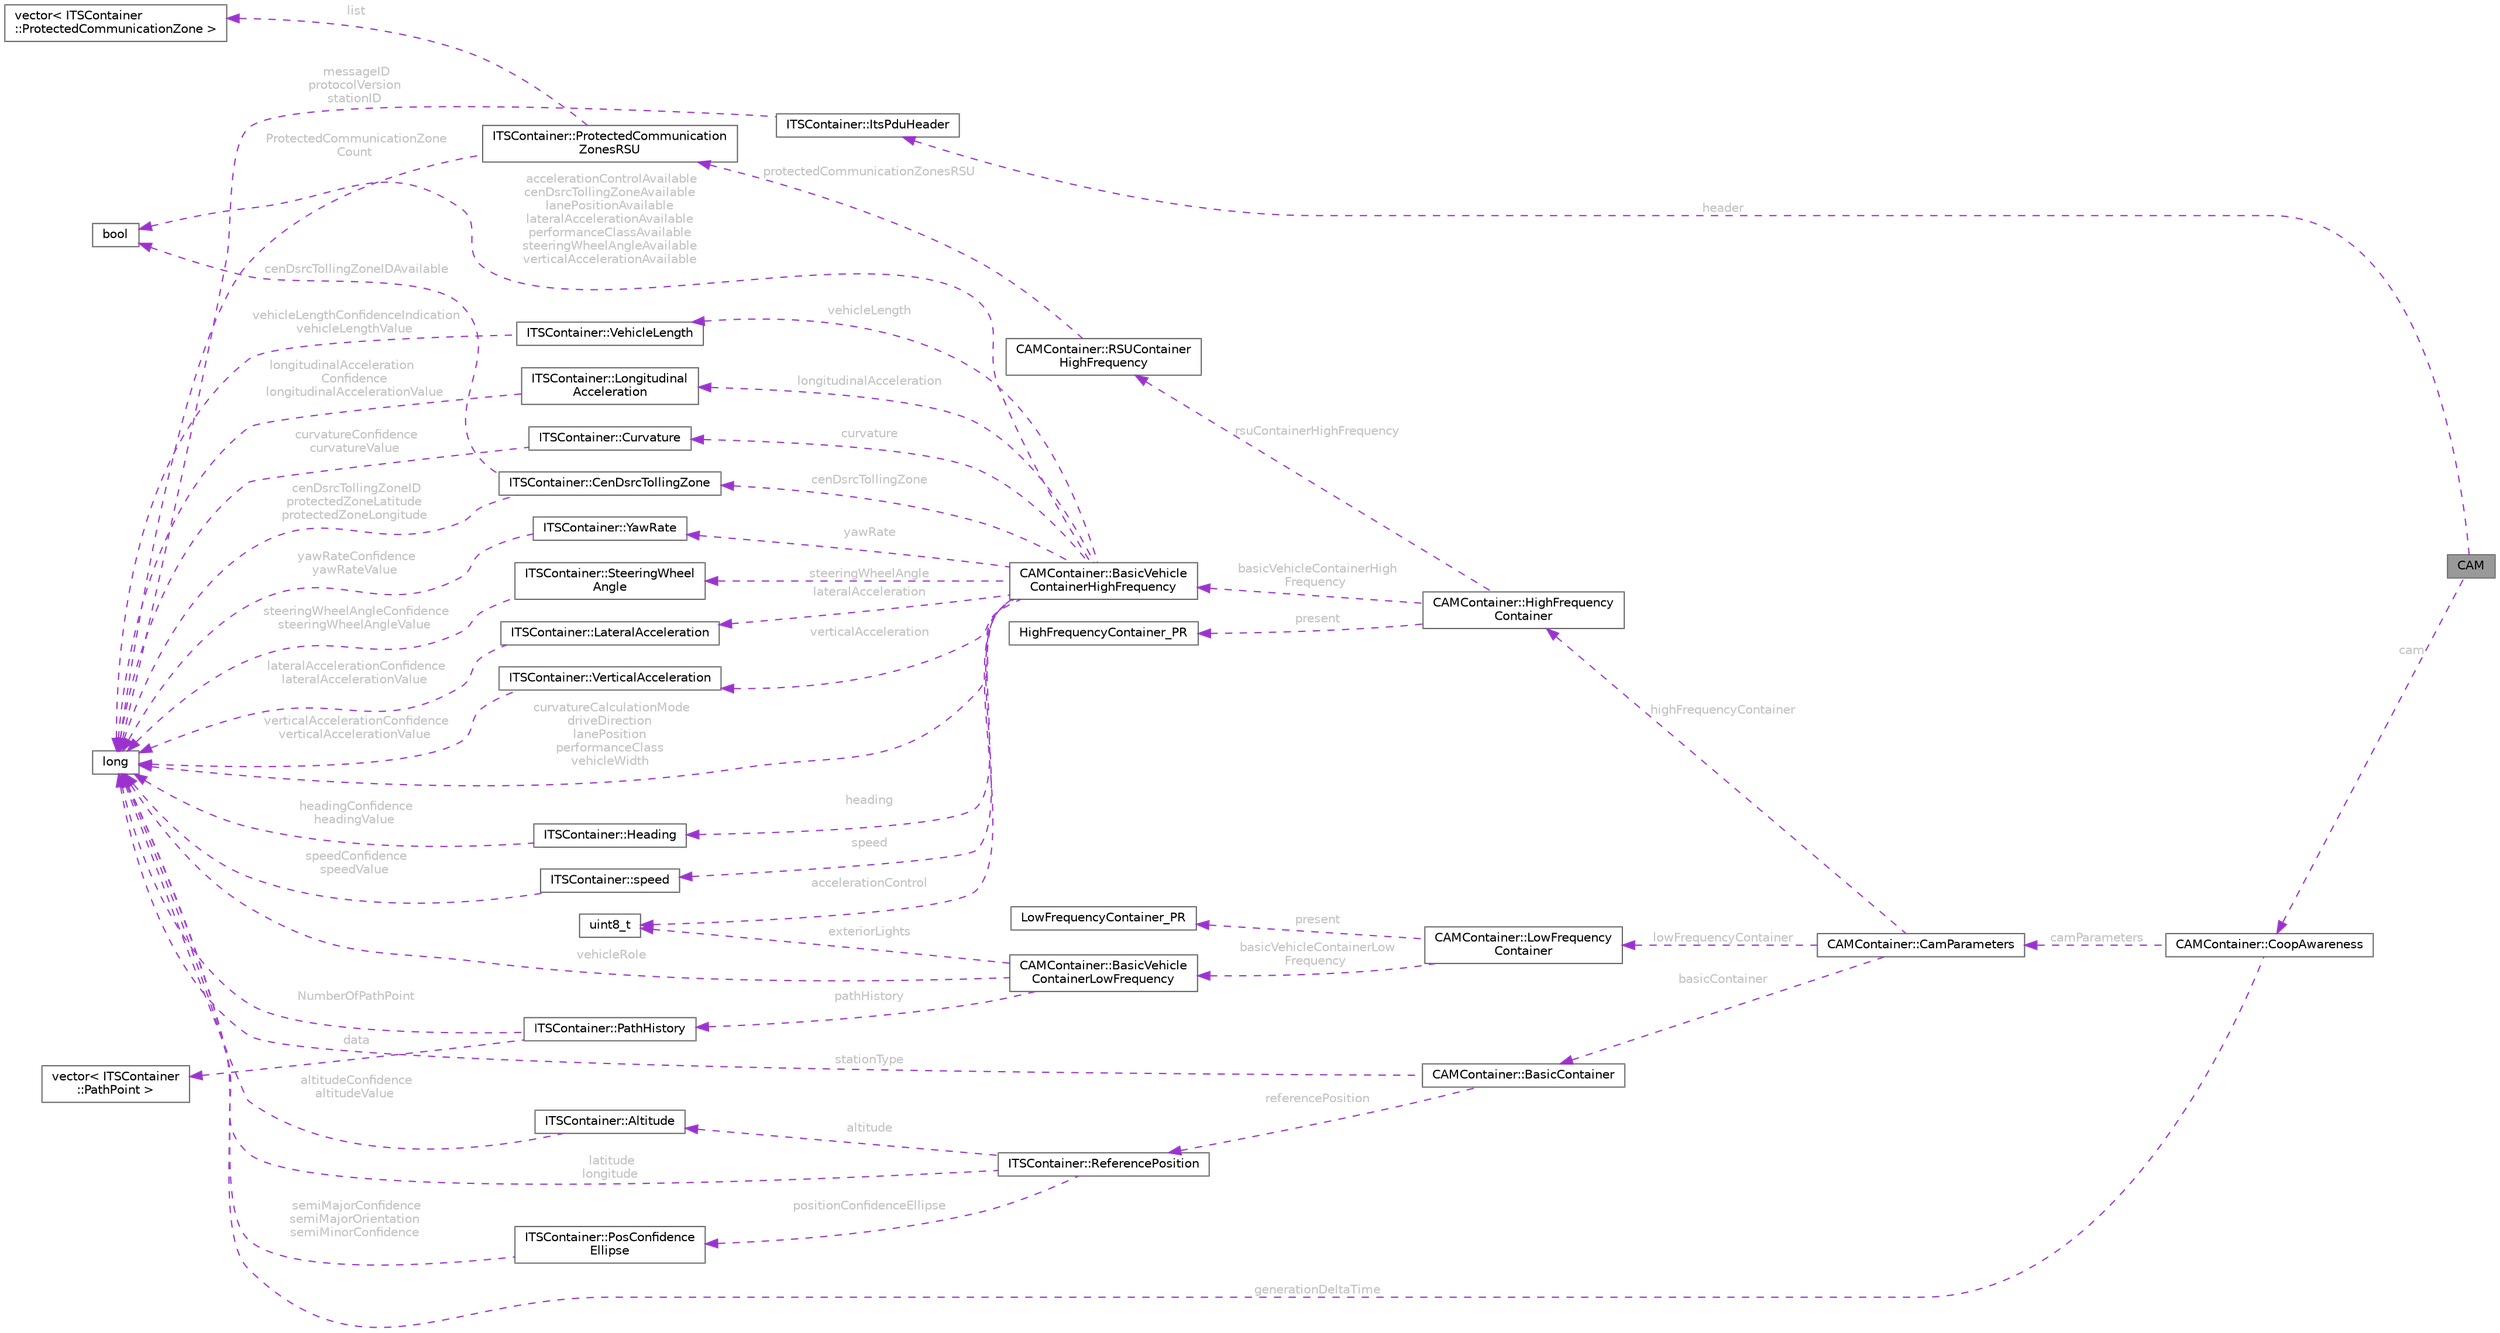 digraph "CAM"
{
 // INTERACTIVE_SVG=YES
 // LATEX_PDF_SIZE
  bgcolor="transparent";
  edge [fontname=Helvetica,fontsize=10,labelfontname=Helvetica,labelfontsize=10];
  node [fontname=Helvetica,fontsize=10,shape=box,height=0.2,width=0.4];
  rankdir="LR";
  Node1 [id="Node000001",label="CAM",height=0.2,width=0.4,color="gray40", fillcolor="grey60", style="filled", fontcolor="black",tooltip=" "];
  Node2 -> Node1 [id="edge1_Node000001_Node000002",dir="back",color="darkorchid3",style="dashed",tooltip=" ",label=" header",fontcolor="grey" ];
  Node2 [id="Node000002",label="ITSContainer::ItsPduHeader",height=0.2,width=0.4,color="gray40", fillcolor="white", style="filled",URL="$d0/d65/structITSContainer_1_1ItsPduHeader.html",tooltip=" "];
  Node3 -> Node2 [id="edge2_Node000002_Node000003",dir="back",color="darkorchid3",style="dashed",tooltip=" ",label=" messageID\nprotocolVersion\nstationID",fontcolor="grey" ];
  Node3 [id="Node000003",label="long",height=0.2,width=0.4,color="gray40", fillcolor="white", style="filled",tooltip=" "];
  Node4 -> Node1 [id="edge3_Node000001_Node000004",dir="back",color="darkorchid3",style="dashed",tooltip=" ",label=" cam",fontcolor="grey" ];
  Node4 [id="Node000004",label="CAMContainer::CoopAwareness",height=0.2,width=0.4,color="gray40", fillcolor="white", style="filled",URL="$d4/d07/structCAMContainer_1_1CoopAwareness.html",tooltip=" "];
  Node3 -> Node4 [id="edge4_Node000004_Node000003",dir="back",color="darkorchid3",style="dashed",tooltip=" ",label=" generationDeltaTime",fontcolor="grey" ];
  Node5 -> Node4 [id="edge5_Node000004_Node000005",dir="back",color="darkorchid3",style="dashed",tooltip=" ",label=" camParameters",fontcolor="grey" ];
  Node5 [id="Node000005",label="CAMContainer::CamParameters",height=0.2,width=0.4,color="gray40", fillcolor="white", style="filled",URL="$df/dcb/structCAMContainer_1_1CamParameters.html",tooltip=" "];
  Node6 -> Node5 [id="edge6_Node000005_Node000006",dir="back",color="darkorchid3",style="dashed",tooltip=" ",label=" basicContainer",fontcolor="grey" ];
  Node6 [id="Node000006",label="CAMContainer::BasicContainer",height=0.2,width=0.4,color="gray40", fillcolor="white", style="filled",URL="$d2/de8/structCAMContainer_1_1BasicContainer.html",tooltip=" "];
  Node3 -> Node6 [id="edge7_Node000006_Node000003",dir="back",color="darkorchid3",style="dashed",tooltip=" ",label=" stationType",fontcolor="grey" ];
  Node7 -> Node6 [id="edge8_Node000006_Node000007",dir="back",color="darkorchid3",style="dashed",tooltip=" ",label=" referencePosition",fontcolor="grey" ];
  Node7 [id="Node000007",label="ITSContainer::ReferencePosition",height=0.2,width=0.4,color="gray40", fillcolor="white", style="filled",URL="$d9/da9/structITSContainer_1_1ReferencePosition.html",tooltip=" "];
  Node3 -> Node7 [id="edge9_Node000007_Node000003",dir="back",color="darkorchid3",style="dashed",tooltip=" ",label=" latitude\nlongitude",fontcolor="grey" ];
  Node8 -> Node7 [id="edge10_Node000007_Node000008",dir="back",color="darkorchid3",style="dashed",tooltip=" ",label=" positionConfidenceEllipse",fontcolor="grey" ];
  Node8 [id="Node000008",label="ITSContainer::PosConfidence\lEllipse",height=0.2,width=0.4,color="gray40", fillcolor="white", style="filled",URL="$de/d7e/structITSContainer_1_1PosConfidenceEllipse.html",tooltip=" "];
  Node3 -> Node8 [id="edge11_Node000008_Node000003",dir="back",color="darkorchid3",style="dashed",tooltip=" ",label=" semiMajorConfidence\nsemiMajorOrientation\nsemiMinorConfidence",fontcolor="grey" ];
  Node9 -> Node7 [id="edge12_Node000007_Node000009",dir="back",color="darkorchid3",style="dashed",tooltip=" ",label=" altitude",fontcolor="grey" ];
  Node9 [id="Node000009",label="ITSContainer::Altitude",height=0.2,width=0.4,color="gray40", fillcolor="white", style="filled",URL="$d0/db6/structITSContainer_1_1Altitude.html",tooltip=" "];
  Node3 -> Node9 [id="edge13_Node000009_Node000003",dir="back",color="darkorchid3",style="dashed",tooltip=" ",label=" altitudeConfidence\naltitudeValue",fontcolor="grey" ];
  Node10 -> Node5 [id="edge14_Node000005_Node000010",dir="back",color="darkorchid3",style="dashed",tooltip=" ",label=" highFrequencyContainer",fontcolor="grey" ];
  Node10 [id="Node000010",label="CAMContainer::HighFrequency\lContainer",height=0.2,width=0.4,color="gray40", fillcolor="white", style="filled",URL="$dc/d2b/structCAMContainer_1_1HighFrequencyContainer.html",tooltip=" "];
  Node11 -> Node10 [id="edge15_Node000010_Node000011",dir="back",color="darkorchid3",style="dashed",tooltip=" ",label=" present",fontcolor="grey" ];
  Node11 [id="Node000011",label="HighFrequencyContainer_PR",height=0.2,width=0.4,color="gray40", fillcolor="white", style="filled",tooltip=" "];
  Node12 -> Node10 [id="edge16_Node000010_Node000012",dir="back",color="darkorchid3",style="dashed",tooltip=" ",label=" basicVehicleContainerHigh\lFrequency",fontcolor="grey" ];
  Node12 [id="Node000012",label="CAMContainer::BasicVehicle\lContainerHighFrequency",height=0.2,width=0.4,color="gray40", fillcolor="white", style="filled",URL="$d5/d2e/structCAMContainer_1_1BasicVehicleContainerHighFrequency.html",tooltip=" "];
  Node13 -> Node12 [id="edge17_Node000012_Node000013",dir="back",color="darkorchid3",style="dashed",tooltip=" ",label=" heading",fontcolor="grey" ];
  Node13 [id="Node000013",label="ITSContainer::Heading",height=0.2,width=0.4,color="gray40", fillcolor="white", style="filled",URL="$de/d41/structITSContainer_1_1Heading.html",tooltip=" "];
  Node3 -> Node13 [id="edge18_Node000013_Node000003",dir="back",color="darkorchid3",style="dashed",tooltip=" ",label=" headingConfidence\nheadingValue",fontcolor="grey" ];
  Node14 -> Node12 [id="edge19_Node000012_Node000014",dir="back",color="darkorchid3",style="dashed",tooltip=" ",label=" speed",fontcolor="grey" ];
  Node14 [id="Node000014",label="ITSContainer::speed",height=0.2,width=0.4,color="gray40", fillcolor="white", style="filled",URL="$d9/d8a/structITSContainer_1_1speed.html",tooltip=" "];
  Node3 -> Node14 [id="edge20_Node000014_Node000003",dir="back",color="darkorchid3",style="dashed",tooltip=" ",label=" speedConfidence\nspeedValue",fontcolor="grey" ];
  Node3 -> Node12 [id="edge21_Node000012_Node000003",dir="back",color="darkorchid3",style="dashed",tooltip=" ",label=" curvatureCalculationMode\ndriveDirection\nlanePosition\nperformanceClass\nvehicleWidth",fontcolor="grey" ];
  Node15 -> Node12 [id="edge22_Node000012_Node000015",dir="back",color="darkorchid3",style="dashed",tooltip=" ",label=" vehicleLength",fontcolor="grey" ];
  Node15 [id="Node000015",label="ITSContainer::VehicleLength",height=0.2,width=0.4,color="gray40", fillcolor="white", style="filled",URL="$d4/dff/structITSContainer_1_1VehicleLength.html",tooltip=" "];
  Node3 -> Node15 [id="edge23_Node000015_Node000003",dir="back",color="darkorchid3",style="dashed",tooltip=" ",label=" vehicleLengthConfidenceIndication\nvehicleLengthValue",fontcolor="grey" ];
  Node16 -> Node12 [id="edge24_Node000012_Node000016",dir="back",color="darkorchid3",style="dashed",tooltip=" ",label=" longitudinalAcceleration",fontcolor="grey" ];
  Node16 [id="Node000016",label="ITSContainer::Longitudinal\lAcceleration",height=0.2,width=0.4,color="gray40", fillcolor="white", style="filled",URL="$d5/d45/structITSContainer_1_1LongitudinalAcceleration.html",tooltip=" "];
  Node3 -> Node16 [id="edge25_Node000016_Node000003",dir="back",color="darkorchid3",style="dashed",tooltip=" ",label=" longitudinalAcceleration\lConfidence\nlongitudinalAccelerationValue",fontcolor="grey" ];
  Node17 -> Node12 [id="edge26_Node000012_Node000017",dir="back",color="darkorchid3",style="dashed",tooltip=" ",label=" curvature",fontcolor="grey" ];
  Node17 [id="Node000017",label="ITSContainer::Curvature",height=0.2,width=0.4,color="gray40", fillcolor="white", style="filled",URL="$d1/df4/structITSContainer_1_1Curvature.html",tooltip=" "];
  Node3 -> Node17 [id="edge27_Node000017_Node000003",dir="back",color="darkorchid3",style="dashed",tooltip=" ",label=" curvatureConfidence\ncurvatureValue",fontcolor="grey" ];
  Node18 -> Node12 [id="edge28_Node000012_Node000018",dir="back",color="darkorchid3",style="dashed",tooltip=" ",label=" yawRate",fontcolor="grey" ];
  Node18 [id="Node000018",label="ITSContainer::YawRate",height=0.2,width=0.4,color="gray40", fillcolor="white", style="filled",URL="$d8/db5/structITSContainer_1_1YawRate.html",tooltip=" "];
  Node3 -> Node18 [id="edge29_Node000018_Node000003",dir="back",color="darkorchid3",style="dashed",tooltip=" ",label=" yawRateConfidence\nyawRateValue",fontcolor="grey" ];
  Node19 -> Node12 [id="edge30_Node000012_Node000019",dir="back",color="darkorchid3",style="dashed",tooltip=" ",label=" accelerationControlAvailable\ncenDsrcTollingZoneAvailable\nlanePositionAvailable\nlateralAccelerationAvailable\nperformanceClassAvailable\nsteeringWheelAngleAvailable\nverticalAccelerationAvailable",fontcolor="grey" ];
  Node19 [id="Node000019",label="bool",height=0.2,width=0.4,color="gray40", fillcolor="white", style="filled",tooltip=" "];
  Node20 -> Node12 [id="edge31_Node000012_Node000020",dir="back",color="darkorchid3",style="dashed",tooltip=" ",label=" accelerationControl",fontcolor="grey" ];
  Node20 [id="Node000020",label="uint8_t",height=0.2,width=0.4,color="gray40", fillcolor="white", style="filled",tooltip=" "];
  Node21 -> Node12 [id="edge32_Node000012_Node000021",dir="back",color="darkorchid3",style="dashed",tooltip=" ",label=" steeringWheelAngle",fontcolor="grey" ];
  Node21 [id="Node000021",label="ITSContainer::SteeringWheel\lAngle",height=0.2,width=0.4,color="gray40", fillcolor="white", style="filled",URL="$d5/d42/structITSContainer_1_1SteeringWheelAngle.html",tooltip=" "];
  Node3 -> Node21 [id="edge33_Node000021_Node000003",dir="back",color="darkorchid3",style="dashed",tooltip=" ",label=" steeringWheelAngleConfidence\nsteeringWheelAngleValue",fontcolor="grey" ];
  Node22 -> Node12 [id="edge34_Node000012_Node000022",dir="back",color="darkorchid3",style="dashed",tooltip=" ",label=" lateralAcceleration",fontcolor="grey" ];
  Node22 [id="Node000022",label="ITSContainer::LateralAcceleration",height=0.2,width=0.4,color="gray40", fillcolor="white", style="filled",URL="$d4/d3f/structITSContainer_1_1LateralAcceleration.html",tooltip=" "];
  Node3 -> Node22 [id="edge35_Node000022_Node000003",dir="back",color="darkorchid3",style="dashed",tooltip=" ",label=" lateralAccelerationConfidence\nlateralAccelerationValue",fontcolor="grey" ];
  Node23 -> Node12 [id="edge36_Node000012_Node000023",dir="back",color="darkorchid3",style="dashed",tooltip=" ",label=" verticalAcceleration",fontcolor="grey" ];
  Node23 [id="Node000023",label="ITSContainer::VerticalAcceleration",height=0.2,width=0.4,color="gray40", fillcolor="white", style="filled",URL="$de/d6b/structITSContainer_1_1VerticalAcceleration.html",tooltip=" "];
  Node3 -> Node23 [id="edge37_Node000023_Node000003",dir="back",color="darkorchid3",style="dashed",tooltip=" ",label=" verticalAccelerationConfidence\nverticalAccelerationValue",fontcolor="grey" ];
  Node24 -> Node12 [id="edge38_Node000012_Node000024",dir="back",color="darkorchid3",style="dashed",tooltip=" ",label=" cenDsrcTollingZone",fontcolor="grey" ];
  Node24 [id="Node000024",label="ITSContainer::CenDsrcTollingZone",height=0.2,width=0.4,color="gray40", fillcolor="white", style="filled",URL="$d9/dd6/structITSContainer_1_1CenDsrcTollingZone.html",tooltip=" "];
  Node3 -> Node24 [id="edge39_Node000024_Node000003",dir="back",color="darkorchid3",style="dashed",tooltip=" ",label=" cenDsrcTollingZoneID\nprotectedZoneLatitude\nprotectedZoneLongitude",fontcolor="grey" ];
  Node19 -> Node24 [id="edge40_Node000024_Node000019",dir="back",color="darkorchid3",style="dashed",tooltip=" ",label=" cenDsrcTollingZoneIDAvailable",fontcolor="grey" ];
  Node25 -> Node10 [id="edge41_Node000010_Node000025",dir="back",color="darkorchid3",style="dashed",tooltip=" ",label=" rsuContainerHighFrequency",fontcolor="grey" ];
  Node25 [id="Node000025",label="CAMContainer::RSUContainer\lHighFrequency",height=0.2,width=0.4,color="gray40", fillcolor="white", style="filled",URL="$d4/d2a/structCAMContainer_1_1RSUContainerHighFrequency.html",tooltip=" "];
  Node26 -> Node25 [id="edge42_Node000025_Node000026",dir="back",color="darkorchid3",style="dashed",tooltip=" ",label=" protectedCommunicationZonesRSU",fontcolor="grey" ];
  Node26 [id="Node000026",label="ITSContainer::ProtectedCommunication\lZonesRSU",height=0.2,width=0.4,color="gray40", fillcolor="white", style="filled",URL="$dd/dfd/structITSContainer_1_1ProtectedCommunicationZonesRSU.html",tooltip=" "];
  Node3 -> Node26 [id="edge43_Node000026_Node000003",dir="back",color="darkorchid3",style="dashed",tooltip=" ",label=" ProtectedCommunicationZone\lCount",fontcolor="grey" ];
  Node27 -> Node26 [id="edge44_Node000026_Node000027",dir="back",color="darkorchid3",style="dashed",tooltip=" ",label=" list",fontcolor="grey" ];
  Node27 [id="Node000027",label="vector\< ITSContainer\l::ProtectedCommunicationZone \>",height=0.2,width=0.4,color="gray40", fillcolor="white", style="filled",tooltip=" "];
  Node28 -> Node5 [id="edge45_Node000005_Node000028",dir="back",color="darkorchid3",style="dashed",tooltip=" ",label=" lowFrequencyContainer",fontcolor="grey" ];
  Node28 [id="Node000028",label="CAMContainer::LowFrequency\lContainer",height=0.2,width=0.4,color="gray40", fillcolor="white", style="filled",URL="$d6/d4f/structCAMContainer_1_1LowFrequencyContainer.html",tooltip=" "];
  Node29 -> Node28 [id="edge46_Node000028_Node000029",dir="back",color="darkorchid3",style="dashed",tooltip=" ",label=" present",fontcolor="grey" ];
  Node29 [id="Node000029",label="LowFrequencyContainer_PR",height=0.2,width=0.4,color="gray40", fillcolor="white", style="filled",tooltip=" "];
  Node30 -> Node28 [id="edge47_Node000028_Node000030",dir="back",color="darkorchid3",style="dashed",tooltip=" ",label=" basicVehicleContainerLow\lFrequency",fontcolor="grey" ];
  Node30 [id="Node000030",label="CAMContainer::BasicVehicle\lContainerLowFrequency",height=0.2,width=0.4,color="gray40", fillcolor="white", style="filled",URL="$d9/d11/structCAMContainer_1_1BasicVehicleContainerLowFrequency.html",tooltip=" "];
  Node3 -> Node30 [id="edge48_Node000030_Node000003",dir="back",color="darkorchid3",style="dashed",tooltip=" ",label=" vehicleRole",fontcolor="grey" ];
  Node20 -> Node30 [id="edge49_Node000030_Node000020",dir="back",color="darkorchid3",style="dashed",tooltip=" ",label=" exteriorLights",fontcolor="grey" ];
  Node31 -> Node30 [id="edge50_Node000030_Node000031",dir="back",color="darkorchid3",style="dashed",tooltip=" ",label=" pathHistory",fontcolor="grey" ];
  Node31 [id="Node000031",label="ITSContainer::PathHistory",height=0.2,width=0.4,color="gray40", fillcolor="white", style="filled",URL="$d0/d54/structITSContainer_1_1PathHistory.html",tooltip=" "];
  Node3 -> Node31 [id="edge51_Node000031_Node000003",dir="back",color="darkorchid3",style="dashed",tooltip=" ",label=" NumberOfPathPoint",fontcolor="grey" ];
  Node32 -> Node31 [id="edge52_Node000031_Node000032",dir="back",color="darkorchid3",style="dashed",tooltip=" ",label=" data",fontcolor="grey" ];
  Node32 [id="Node000032",label="vector\< ITSContainer\l::PathPoint \>",height=0.2,width=0.4,color="gray40", fillcolor="white", style="filled",tooltip=" "];
}
